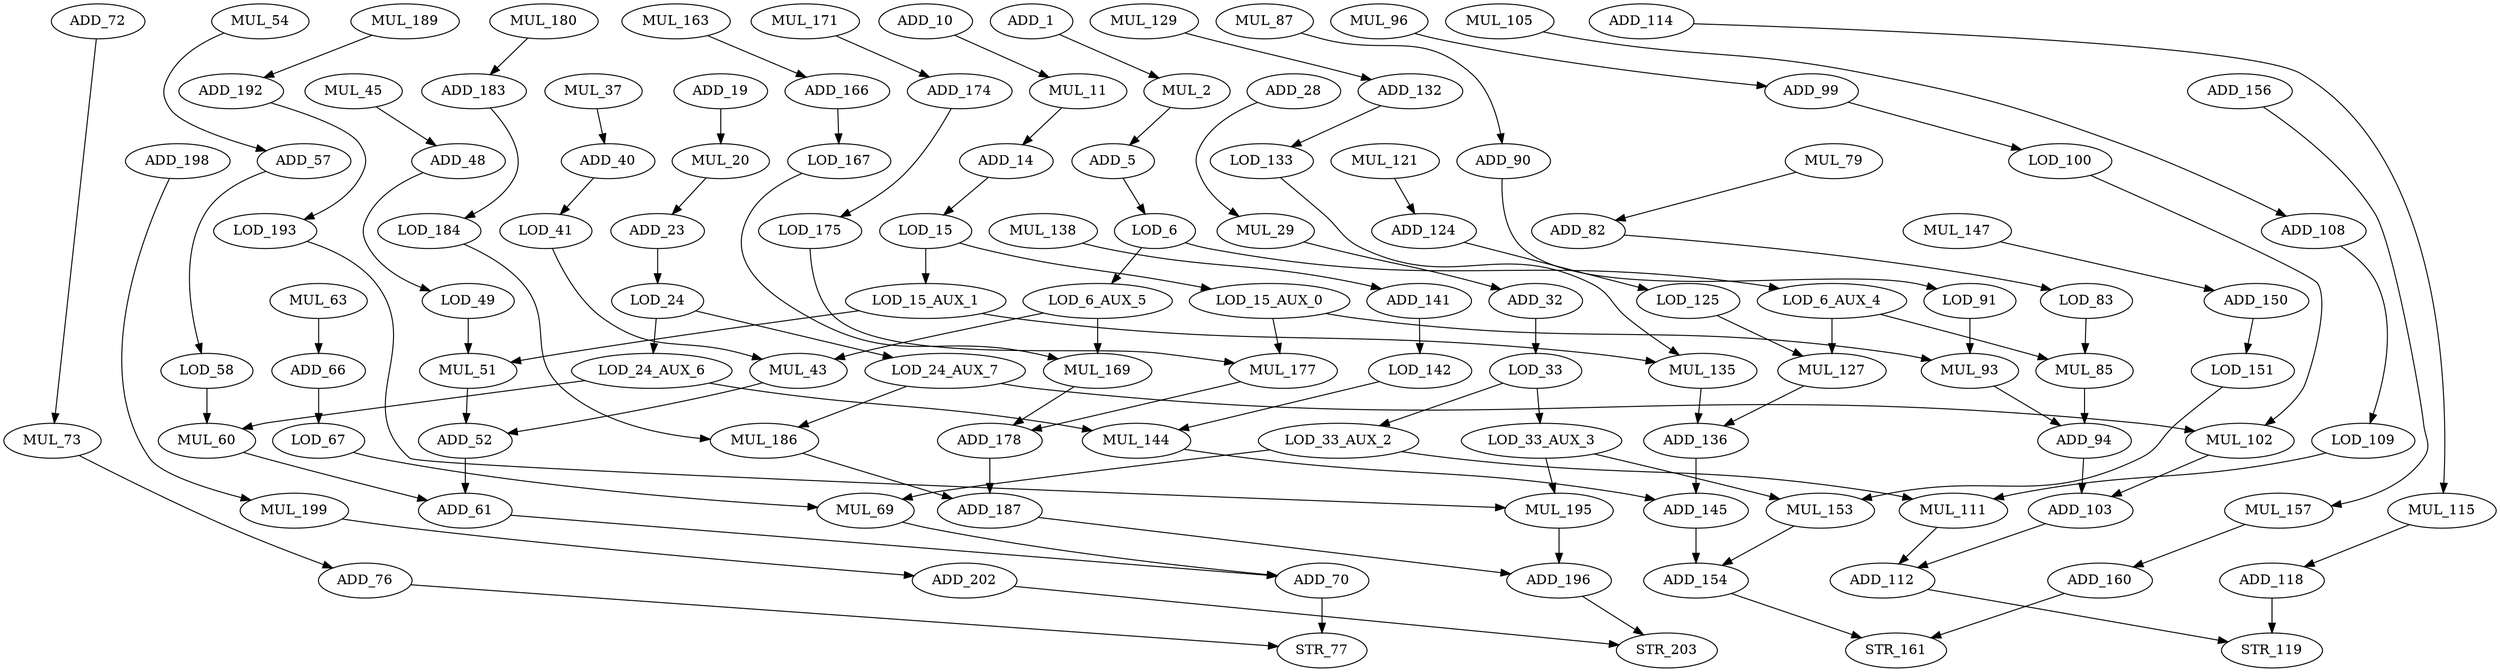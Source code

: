digraph G {
    ADD_61;
    ADD_70;
    ADD_192;
    LOD_193;
    LOD_41;
    MUL_43;
    ADD_154;
    STR_161;
    ADD_112;
    STR_119;
    ADD_57;
    LOD_58;
    MUL_85;
    ADD_94;
    MUL_177;
    ADD_178;
    LOD_15_AUX_0;
    MUL_93;
    ADD_48;
    LOD_49;
    ADD_103;
    LOD_100;
    MUL_102;
    LOD_33_AUX_2;
    MUL_69;
    MUL_111;
    ADD_118;
    MUL_2;
    ADD_5;
    ADD_141;
    LOD_142;
    ADD_183;
    LOD_184;
    ADD_150;
    LOD_151;
    ADD_198;
    MUL_199;
    LOD_15;
    LOD_15_AUX_1;
    MUL_121;
    ADD_124;
    MUL_45;
    LOD_125;
    MUL_127;
    LOD_91;
    LOD_133;
    MUL_135;
    LOD_33_AUX_3;
    MUL_153;
    MUL_195;
    ADD_90;
    MUL_171;
    ADD_174;
    LOD_6;
    LOD_24_AUX_6;
    MUL_60;
    MUL_144;
    MUL_29;
    ADD_32;
    LOD_6_AUX_4;
    LOD_6_AUX_5;
    ADD_52;
    MUL_96;
    ADD_99;
    LOD_33;
    MUL_37;
    ADD_40;
    MUL_79;
    ADD_82;
    ADD_136;
    ADD_1;
    ADD_72;
    MUL_73;
    MUL_51;
    ADD_156;
    MUL_157;
    ADD_66;
    LOD_67;
    ADD_14;
    LOD_175;
    MUL_87;
    ADD_23;
    LOD_24;
    MUL_163;
    ADD_166;
    MUL_105;
    ADD_108;
    ADD_145;
    MUL_169;
    MUL_186;
    ADD_187;
    MUL_20;
    MUL_115;
    LOD_167;
    LOD_109;
    MUL_63;
    ADD_132;
    MUL_138;
    ADD_202;
    STR_203;
    MUL_11;
    LOD_83;
    MUL_129;
    ADD_196;
    MUL_54;
    ADD_76;
    MUL_147;
    ADD_160;
    ADD_28;
    ADD_19;
    ADD_10;
    STR_77;
    LOD_24_AUX_7;
    ADD_114;
    MUL_180;
    MUL_189;
    ADD_61 -> ADD_70 [weight=0];
    ADD_70 -> STR_77 [weight=2];
    ADD_192 -> LOD_193 [weight=0];
    LOD_193 -> MUL_195 [weight=0];
    LOD_41 -> MUL_43 [weight=0];
    MUL_43 -> ADD_52 [weight=1];
    ADD_154 -> STR_161 [weight=0];
    ADD_112 -> STR_119 [weight=0];
    ADD_57 -> LOD_58 [weight=0];
    LOD_58 -> MUL_60 [weight=1];
    MUL_85 -> ADD_94 [weight=5];
    ADD_94 -> ADD_103 [weight=0];
    MUL_177 -> ADD_178 [weight=0];
    ADD_178 -> ADD_187 [weight=4];
    LOD_15_AUX_0 -> MUL_93 [weight=0];
    LOD_15_AUX_0 -> MUL_177 [weight=0];
    MUL_93 -> ADD_94 [weight=0];
    ADD_48 -> LOD_49 [weight=0];
    LOD_49 -> MUL_51 [weight=7];
    ADD_103 -> ADD_112 [weight=0];
    LOD_100 -> MUL_102 [weight=0];
    MUL_102 -> ADD_103 [weight=0];
    LOD_33_AUX_2 -> MUL_69 [weight=0];
    LOD_33_AUX_2 -> MUL_111 [weight=0];
    MUL_69 -> ADD_70 [weight=0];
    MUL_111 -> ADD_112 [weight=0];
    ADD_118 -> STR_119 [weight=1];
    MUL_2 -> ADD_5 [weight=0];
    ADD_5 -> LOD_6 [weight=0];
    ADD_141 -> LOD_142 [weight=0];
    LOD_142 -> MUL_144 [weight=0];
    ADD_183 -> LOD_184 [weight=0];
    LOD_184 -> MUL_186 [weight=0];
    ADD_150 -> LOD_151 [weight=0];
    LOD_151 -> MUL_153 [weight=0];
    ADD_198 -> MUL_199 [weight=0];
    MUL_199 -> ADD_202 [weight=0];
    LOD_15 -> LOD_15_AUX_0 [weight=4];
    LOD_15 -> LOD_15_AUX_1 [weight=4];
    LOD_15_AUX_1 -> MUL_51 [weight=0];
    LOD_15_AUX_1 -> MUL_135 [weight=0];
    MUL_121 -> ADD_124 [weight=0];
    ADD_124 -> LOD_125 [weight=0];
    MUL_45 -> ADD_48 [weight=0];
    LOD_125 -> MUL_127 [weight=0];
    MUL_127 -> ADD_136 [weight=0];
    LOD_91 -> MUL_93 [weight=2];
    LOD_133 -> MUL_135 [weight=0];
    MUL_135 -> ADD_136 [weight=0];
    LOD_33_AUX_3 -> MUL_153 [weight=0];
    LOD_33_AUX_3 -> MUL_195 [weight=0];
    MUL_153 -> ADD_154 [weight=1];
    MUL_195 -> ADD_196 [weight=4];
    ADD_90 -> LOD_91 [weight=0];
    MUL_171 -> ADD_174 [weight=0];
    ADD_174 -> LOD_175 [weight=0];
    LOD_6 -> LOD_6_AUX_4 [weight=1];
    LOD_6 -> LOD_6_AUX_5 [weight=3];
    LOD_24_AUX_6 -> MUL_60 [weight=0];
    LOD_24_AUX_6 -> MUL_144 [weight=0];
    MUL_60 -> ADD_61 [weight=2];
    MUL_144 -> ADD_145 [weight=0];
    MUL_29 -> ADD_32 [weight=0];
    ADD_32 -> LOD_33 [weight=0];
    LOD_6_AUX_4 -> MUL_85 [weight=0];
    LOD_6_AUX_4 -> MUL_127 [weight=3];
    LOD_6_AUX_5 -> MUL_43 [weight=0];
    LOD_6_AUX_5 -> MUL_169 [weight=1];
    ADD_52 -> ADD_61 [weight=6];
    MUL_96 -> ADD_99 [weight=0];
    ADD_99 -> LOD_100 [weight=0];
    LOD_33 -> LOD_33_AUX_2 [weight=0];
    LOD_33 -> LOD_33_AUX_3 [weight=0];
    MUL_37 -> ADD_40 [weight=0];
    ADD_40 -> LOD_41 [weight=0];
    MUL_79 -> ADD_82 [weight=0];
    ADD_82 -> LOD_83 [weight=0];
    ADD_136 -> ADD_145 [weight=2];
    ADD_1 -> MUL_2 [weight=0];
    ADD_72 -> MUL_73 [weight=0];
    MUL_73 -> ADD_76 [weight=0];
    MUL_51 -> ADD_52 [weight=0];
    ADD_156 -> MUL_157 [weight=0];
    MUL_157 -> ADD_160 [weight=0];
    ADD_66 -> LOD_67 [weight=3];
    LOD_67 -> MUL_69 [weight=0];
    ADD_14 -> LOD_15 [weight=0];
    LOD_175 -> MUL_177 [weight=0];
    MUL_87 -> ADD_90 [weight=0];
    ADD_23 -> LOD_24 [weight=4];
    LOD_24 -> LOD_24_AUX_7 [weight=7];
    LOD_24 -> LOD_24_AUX_6 [weight=7];
    MUL_163 -> ADD_166 [weight=0];
    ADD_166 -> LOD_167 [weight=0];
    MUL_105 -> ADD_108 [weight=0];
    ADD_108 -> LOD_109 [weight=0];
    ADD_145 -> ADD_154 [weight=7];
    MUL_169 -> ADD_178 [weight=0];
    MUL_186 -> ADD_187 [weight=0];
    ADD_187 -> ADD_196 [weight=0];
    MUL_20 -> ADD_23 [weight=0];
    MUL_115 -> ADD_118 [weight=0];
    LOD_167 -> MUL_169 [weight=0];
    LOD_109 -> MUL_111 [weight=0];
    MUL_63 -> ADD_66 [weight=4];
    ADD_132 -> LOD_133 [weight=0];
    MUL_138 -> ADD_141 [weight=0];
    ADD_202 -> STR_203 [weight=0];
    MUL_11 -> ADD_14 [weight=0];
    LOD_83 -> MUL_85 [weight=0];
    MUL_129 -> ADD_132 [weight=0];
    ADD_196 -> STR_203 [weight=0];
    MUL_54 -> ADD_57 [weight=0];
    ADD_76 -> STR_77 [weight=0];
    MUL_147 -> ADD_150 [weight=0];
    ADD_160 -> STR_161 [weight=0];
    ADD_28 -> MUL_29 [weight=0];
    ADD_19 -> MUL_20 [weight=1];
    ADD_10 -> MUL_11 [weight=0];
    LOD_24_AUX_7 -> MUL_102 [weight=0];
    LOD_24_AUX_7 -> MUL_186 [weight=0];
    ADD_114 -> MUL_115 [weight=0];
    MUL_180 -> ADD_183 [weight=0];
    MUL_189 -> ADD_192 [weight=0];
}
